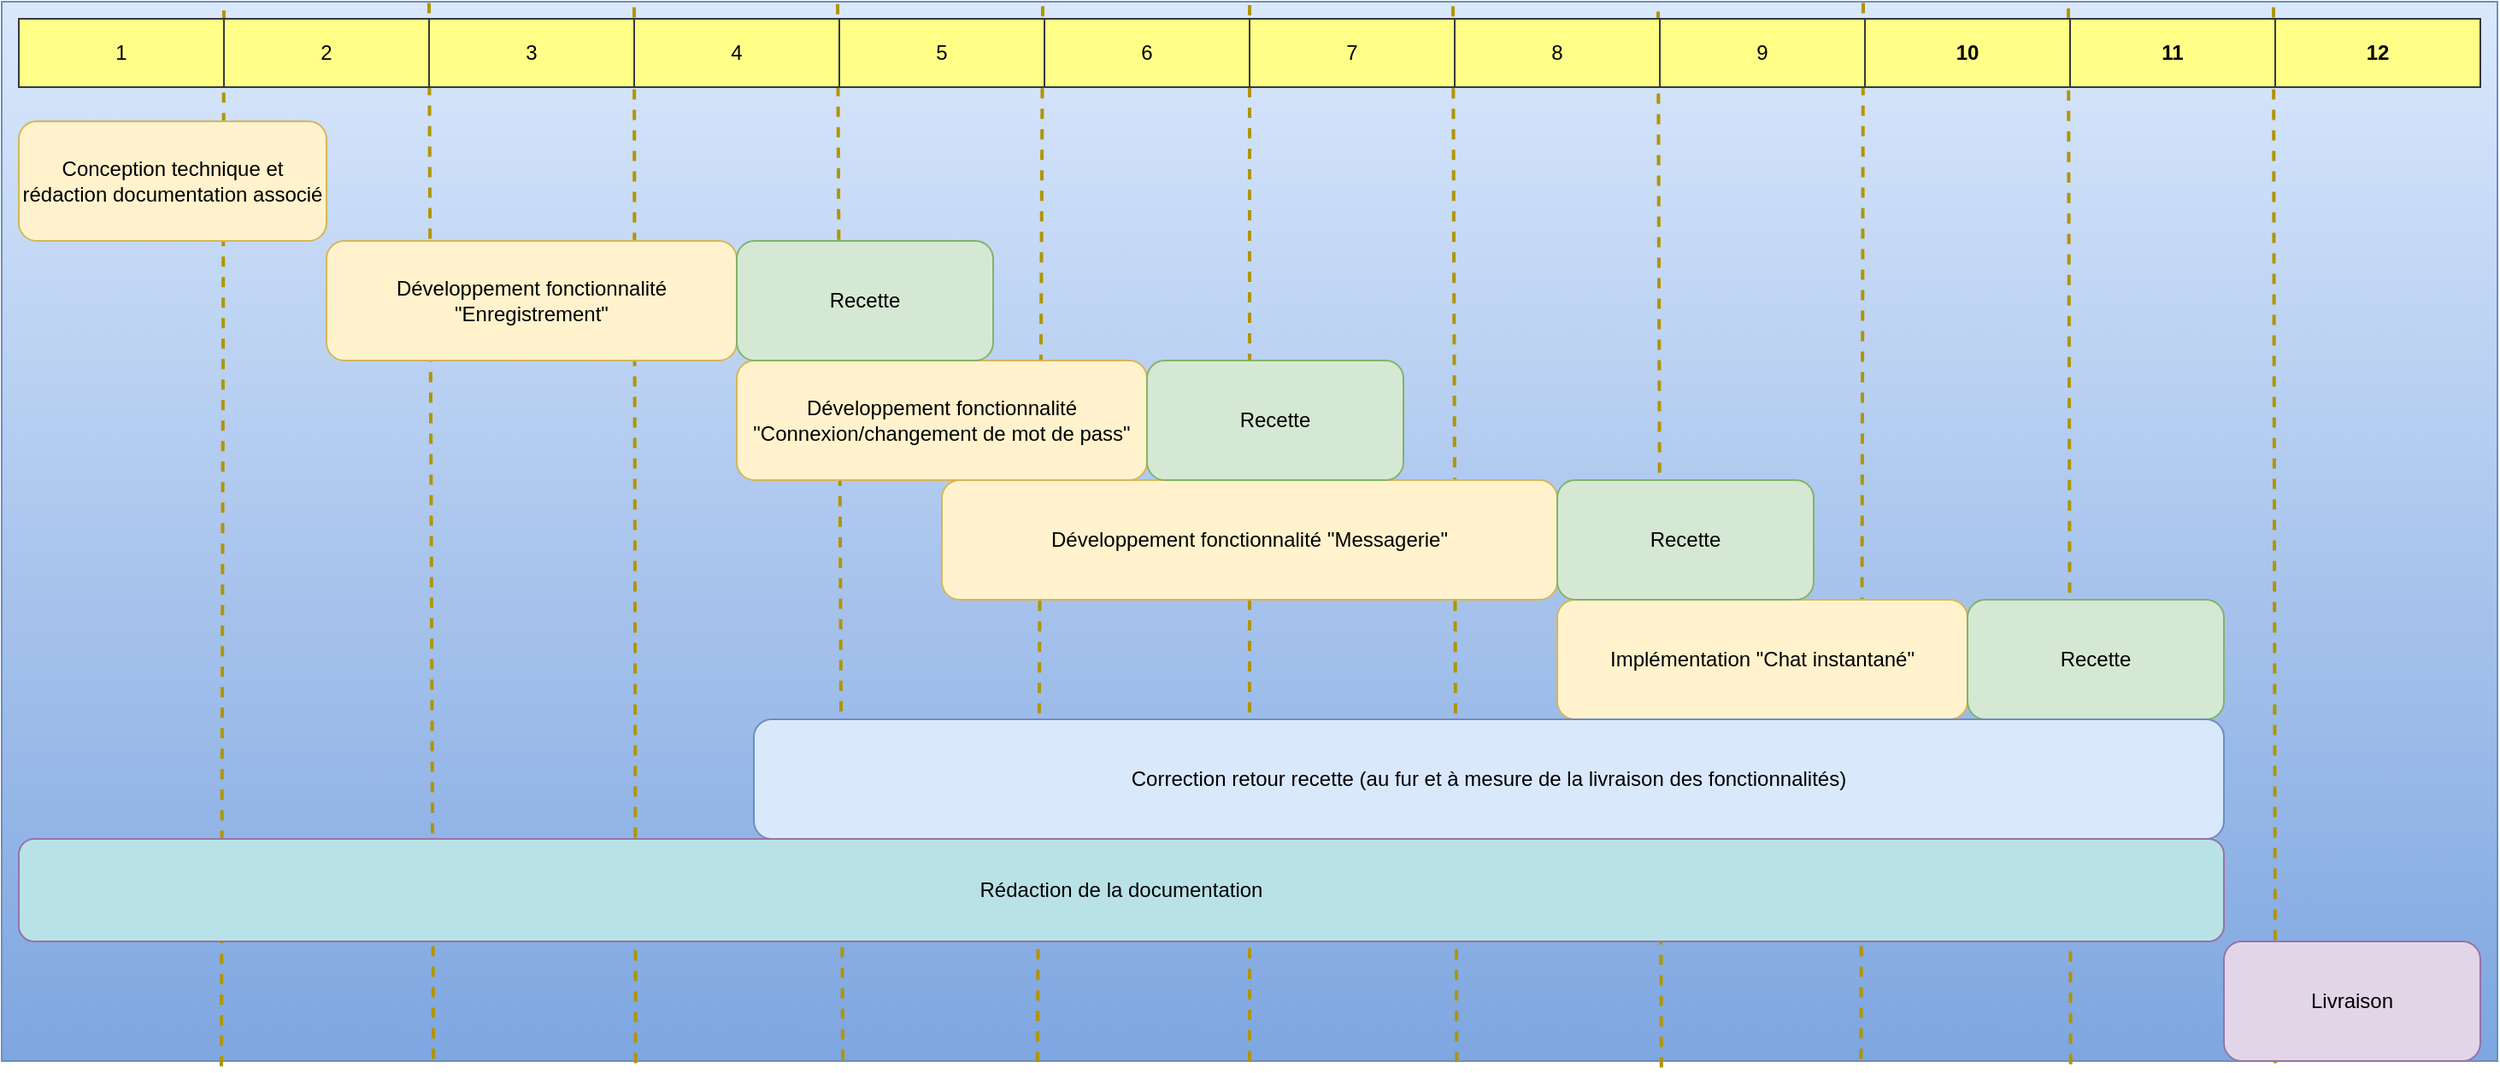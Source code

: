 <mxfile version="13.7.9" type="device"><diagram name="Page-1" id="9361dd3d-8414-5efd-6122-117bd74ce7a7"><mxGraphModel dx="2922" dy="943" grid="1" gridSize="10" guides="1" tooltips="1" connect="1" arrows="1" fold="1" page="0" pageScale="1.5" pageWidth="826" pageHeight="1169" background="#ffffff" math="0" shadow="0"><root><mxCell id="0"/><mxCell id="1" parent="0"/><mxCell id="pq1y7pK4xxvNMtRS6lMM-106" value="" style="rounded=0;whiteSpace=wrap;html=1;fillColor=#dae8fc;strokeColor=#6c8ebf;gradientColor=#7ea6e0;" vertex="1" parent="1"><mxGeometry x="-810" y="150" width="1460" height="620" as="geometry"/></mxCell><mxCell id="pq1y7pK4xxvNMtRS6lMM-121" value="" style="endArrow=none;dashed=1;html=1;strokeWidth=2;fillColor=#e3c800;strokeColor=#B09500;exitX=0.415;exitY=1.001;exitDx=0;exitDy=0;exitPerimeter=0;" edge="1" parent="1" source="pq1y7pK4xxvNMtRS6lMM-106"><mxGeometry width="50" height="50" relative="1" as="geometry"><mxPoint x="-201" y="670" as="sourcePoint"/><mxPoint x="-201" y="150" as="targetPoint"/></mxGeometry></mxCell><mxCell id="pq1y7pK4xxvNMtRS6lMM-122" value="" style="endArrow=none;dashed=1;html=1;strokeWidth=2;fillColor=#e3c800;strokeColor=#B09500;exitX=0.5;exitY=1;exitDx=0;exitDy=0;" edge="1" parent="1" source="pq1y7pK4xxvNMtRS6lMM-106"><mxGeometry width="50" height="50" relative="1" as="geometry"><mxPoint x="-80" y="670" as="sourcePoint"/><mxPoint x="-80" y="150" as="targetPoint"/></mxGeometry></mxCell><mxCell id="pq1y7pK4xxvNMtRS6lMM-123" value="" style="endArrow=none;dashed=1;html=1;strokeWidth=2;fillColor=#e3c800;strokeColor=#B09500;exitX=0.583;exitY=1.001;exitDx=0;exitDy=0;exitPerimeter=0;" edge="1" parent="1" source="pq1y7pK4xxvNMtRS6lMM-106"><mxGeometry width="50" height="50" relative="1" as="geometry"><mxPoint x="39" y="670" as="sourcePoint"/><mxPoint x="39" y="150" as="targetPoint"/></mxGeometry></mxCell><mxCell id="pq1y7pK4xxvNMtRS6lMM-124" value="" style="endArrow=none;dashed=1;html=1;strokeWidth=2;fillColor=#e3c800;strokeColor=#B09500;exitX=0.665;exitY=1.006;exitDx=0;exitDy=0;exitPerimeter=0;" edge="1" parent="1" source="pq1y7pK4xxvNMtRS6lMM-106"><mxGeometry width="50" height="50" relative="1" as="geometry"><mxPoint x="159" y="670" as="sourcePoint"/><mxPoint x="159" y="150" as="targetPoint"/></mxGeometry></mxCell><mxCell id="pq1y7pK4xxvNMtRS6lMM-125" value="" style="endArrow=none;dashed=1;html=1;strokeWidth=2;fillColor=#e3c800;strokeColor=#B09500;exitX=0.745;exitY=0.998;exitDx=0;exitDy=0;exitPerimeter=0;" edge="1" parent="1" source="pq1y7pK4xxvNMtRS6lMM-106"><mxGeometry width="50" height="50" relative="1" as="geometry"><mxPoint x="279" y="670" as="sourcePoint"/><mxPoint x="279" y="150" as="targetPoint"/></mxGeometry></mxCell><mxCell id="pq1y7pK4xxvNMtRS6lMM-126" value="" style="endArrow=none;dashed=1;html=1;strokeWidth=2;fillColor=#e3c800;strokeColor=#B09500;exitX=0.829;exitY=1.003;exitDx=0;exitDy=0;exitPerimeter=0;" edge="1" parent="1" source="pq1y7pK4xxvNMtRS6lMM-106"><mxGeometry width="50" height="50" relative="1" as="geometry"><mxPoint x="399" y="670" as="sourcePoint"/><mxPoint x="399" y="150" as="targetPoint"/></mxGeometry></mxCell><mxCell id="pq1y7pK4xxvNMtRS6lMM-127" value="" style="endArrow=none;dashed=1;html=1;strokeWidth=2;fillColor=#e3c800;strokeColor=#B09500;exitX=0.911;exitY=1.002;exitDx=0;exitDy=0;exitPerimeter=0;" edge="1" parent="1" source="pq1y7pK4xxvNMtRS6lMM-106"><mxGeometry width="50" height="50" relative="1" as="geometry"><mxPoint x="519" y="670" as="sourcePoint"/><mxPoint x="519" y="150" as="targetPoint"/></mxGeometry></mxCell><mxCell id="pq1y7pK4xxvNMtRS6lMM-120" value="" style="endArrow=none;dashed=1;html=1;strokeWidth=2;fillColor=#e3c800;strokeColor=#B09500;exitX=0.337;exitY=0.999;exitDx=0;exitDy=0;exitPerimeter=0;" edge="1" parent="1" source="pq1y7pK4xxvNMtRS6lMM-106"><mxGeometry width="50" height="50" relative="1" as="geometry"><mxPoint x="-321" y="670" as="sourcePoint"/><mxPoint x="-321" y="150" as="targetPoint"/></mxGeometry></mxCell><mxCell id="pq1y7pK4xxvNMtRS6lMM-119" value="" style="endArrow=none;dashed=1;html=1;strokeWidth=2;fillColor=#e3c800;strokeColor=#B09500;exitX=0.254;exitY=1.002;exitDx=0;exitDy=0;exitPerimeter=0;" edge="1" parent="1" source="pq1y7pK4xxvNMtRS6lMM-106"><mxGeometry width="50" height="50" relative="1" as="geometry"><mxPoint x="-440" y="670" as="sourcePoint"/><mxPoint x="-440" y="150" as="targetPoint"/></mxGeometry></mxCell><mxCell id="pq1y7pK4xxvNMtRS6lMM-118" value="" style="endArrow=none;dashed=1;html=1;strokeWidth=2;fillColor=#e3c800;strokeColor=#B09500;exitX=0.173;exitY=0.998;exitDx=0;exitDy=0;exitPerimeter=0;" edge="1" parent="1" source="pq1y7pK4xxvNMtRS6lMM-106"><mxGeometry width="50" height="50" relative="1" as="geometry"><mxPoint x="-560" y="670" as="sourcePoint"/><mxPoint x="-560" y="150" as="targetPoint"/></mxGeometry></mxCell><mxCell id="pq1y7pK4xxvNMtRS6lMM-117" value="" style="endArrow=none;dashed=1;html=1;strokeWidth=2;fillColor=#e3c800;strokeColor=#B09500;exitX=0.088;exitY=1.005;exitDx=0;exitDy=0;exitPerimeter=0;" edge="1" parent="1" source="pq1y7pK4xxvNMtRS6lMM-106"><mxGeometry width="50" height="50" relative="1" as="geometry"><mxPoint x="-680" y="670" as="sourcePoint"/><mxPoint x="-680" y="150" as="targetPoint"/></mxGeometry></mxCell><mxCell id="pq1y7pK4xxvNMtRS6lMM-91" value="1" style="rounded=0;whiteSpace=wrap;html=1;fillColor=#ffff88;strokeColor=#36393d;" vertex="1" parent="1"><mxGeometry x="-800" y="160" width="120" height="40" as="geometry"/></mxCell><mxCell id="pq1y7pK4xxvNMtRS6lMM-95" value="2" style="rounded=0;whiteSpace=wrap;html=1;fillColor=#ffff88;strokeColor=#36393d;" vertex="1" parent="1"><mxGeometry x="-680" y="160" width="120" height="40" as="geometry"/></mxCell><mxCell id="pq1y7pK4xxvNMtRS6lMM-96" value="3" style="rounded=0;whiteSpace=wrap;html=1;fillColor=#ffff88;strokeColor=#36393d;" vertex="1" parent="1"><mxGeometry x="-560" y="160" width="120" height="40" as="geometry"/></mxCell><mxCell id="pq1y7pK4xxvNMtRS6lMM-97" value="4" style="rounded=0;whiteSpace=wrap;html=1;fillColor=#ffff88;strokeColor=#36393d;" vertex="1" parent="1"><mxGeometry x="-440" y="160" width="120" height="40" as="geometry"/></mxCell><mxCell id="pq1y7pK4xxvNMtRS6lMM-98" value="5" style="rounded=0;whiteSpace=wrap;html=1;fillColor=#ffff88;strokeColor=#36393d;" vertex="1" parent="1"><mxGeometry x="-320" y="160" width="120" height="40" as="geometry"/></mxCell><mxCell id="pq1y7pK4xxvNMtRS6lMM-99" value="6" style="rounded=0;whiteSpace=wrap;html=1;fillColor=#ffff88;strokeColor=#36393d;" vertex="1" parent="1"><mxGeometry x="-200" y="160" width="120" height="40" as="geometry"/></mxCell><mxCell id="pq1y7pK4xxvNMtRS6lMM-100" value="7" style="rounded=0;whiteSpace=wrap;html=1;fillColor=#ffff88;strokeColor=#36393d;" vertex="1" parent="1"><mxGeometry x="-80" y="160" width="120" height="40" as="geometry"/></mxCell><mxCell id="pq1y7pK4xxvNMtRS6lMM-101" value="8" style="rounded=0;whiteSpace=wrap;html=1;fillColor=#ffff88;strokeColor=#36393d;" vertex="1" parent="1"><mxGeometry x="40" y="160" width="120" height="40" as="geometry"/></mxCell><mxCell id="pq1y7pK4xxvNMtRS6lMM-102" value="9" style="rounded=0;whiteSpace=wrap;html=1;fillColor=#ffff88;strokeColor=#36393d;" vertex="1" parent="1"><mxGeometry x="160" y="160" width="120" height="40" as="geometry"/></mxCell><mxCell id="pq1y7pK4xxvNMtRS6lMM-103" value="10" style="rounded=0;whiteSpace=wrap;html=1;fontStyle=1;fillColor=#ffff88;strokeColor=#36393d;" vertex="1" parent="1"><mxGeometry x="280" y="160" width="120" height="40" as="geometry"/></mxCell><mxCell id="pq1y7pK4xxvNMtRS6lMM-104" value="11" style="rounded=0;whiteSpace=wrap;html=1;fontStyle=1;fillColor=#ffff88;strokeColor=#36393d;" vertex="1" parent="1"><mxGeometry x="400" y="160" width="120" height="40" as="geometry"/></mxCell><mxCell id="pq1y7pK4xxvNMtRS6lMM-105" value="12" style="rounded=0;whiteSpace=wrap;html=1;fontStyle=1;fillColor=#ffff88;strokeColor=#36393d;" vertex="1" parent="1"><mxGeometry x="520" y="160" width="120" height="40" as="geometry"/></mxCell><mxCell id="pq1y7pK4xxvNMtRS6lMM-107" value="Conception technique et rédaction documentation associé" style="rounded=1;whiteSpace=wrap;html=1;fillColor=#fff2cc;strokeColor=#d6b656;" vertex="1" parent="1"><mxGeometry x="-800" y="220" width="180" height="70" as="geometry"/></mxCell><mxCell id="pq1y7pK4xxvNMtRS6lMM-108" value="Développement fonctionnalité &quot;Enregistrement&quot;" style="rounded=1;whiteSpace=wrap;html=1;fillColor=#fff2cc;strokeColor=#d6b656;" vertex="1" parent="1"><mxGeometry x="-620" y="290" width="240" height="70" as="geometry"/></mxCell><mxCell id="pq1y7pK4xxvNMtRS6lMM-109" value="Développement fonctionnalité &quot;Connexion/changement de mot de pass&quot;" style="rounded=1;whiteSpace=wrap;html=1;fillColor=#fff2cc;strokeColor=#d6b656;" vertex="1" parent="1"><mxGeometry x="-380" y="360" width="240" height="70" as="geometry"/></mxCell><mxCell id="pq1y7pK4xxvNMtRS6lMM-110" value="Développement fonctionnalité &quot;Messagerie&quot;" style="rounded=1;whiteSpace=wrap;html=1;fillColor=#fff2cc;strokeColor=#d6b656;" vertex="1" parent="1"><mxGeometry x="-260" y="430" width="360" height="70" as="geometry"/></mxCell><mxCell id="pq1y7pK4xxvNMtRS6lMM-111" value="Implémentation &quot;Chat instantané&quot;" style="rounded=1;whiteSpace=wrap;html=1;fillColor=#fff2cc;strokeColor=#d6b656;" vertex="1" parent="1"><mxGeometry x="100" y="500" width="240" height="70" as="geometry"/></mxCell><mxCell id="pq1y7pK4xxvNMtRS6lMM-112" value="Recette" style="rounded=1;whiteSpace=wrap;html=1;fillColor=#d5e8d4;strokeColor=#82b366;" vertex="1" parent="1"><mxGeometry x="-380" y="290" width="150" height="70" as="geometry"/></mxCell><mxCell id="pq1y7pK4xxvNMtRS6lMM-113" value="Recette" style="rounded=1;whiteSpace=wrap;html=1;fillColor=#d5e8d4;strokeColor=#82b366;" vertex="1" parent="1"><mxGeometry x="-140" y="360" width="150" height="70" as="geometry"/></mxCell><mxCell id="pq1y7pK4xxvNMtRS6lMM-114" value="Recette" style="rounded=1;whiteSpace=wrap;html=1;fillColor=#d5e8d4;strokeColor=#82b366;" vertex="1" parent="1"><mxGeometry x="100" y="430" width="150" height="70" as="geometry"/></mxCell><mxCell id="pq1y7pK4xxvNMtRS6lMM-115" value="Recette" style="rounded=1;whiteSpace=wrap;html=1;fillColor=#d5e8d4;strokeColor=#82b366;" vertex="1" parent="1"><mxGeometry x="340" y="500" width="150" height="70" as="geometry"/></mxCell><mxCell id="pq1y7pK4xxvNMtRS6lMM-116" value="Correction retour recette (au fur et à mesure de la livraison des fonctionnalités)" style="rounded=1;whiteSpace=wrap;html=1;fillColor=#dae8fc;strokeColor=#6c8ebf;" vertex="1" parent="1"><mxGeometry x="-370" y="570" width="860" height="70" as="geometry"/></mxCell><mxCell id="pq1y7pK4xxvNMtRS6lMM-128" value="Livraison" style="rounded=1;whiteSpace=wrap;html=1;fillColor=#e1d5e7;strokeColor=#9673a6;" vertex="1" parent="1"><mxGeometry x="490" y="700" width="150" height="70" as="geometry"/></mxCell><mxCell id="pq1y7pK4xxvNMtRS6lMM-129" value="Rédaction de la documentation" style="rounded=1;whiteSpace=wrap;html=1;strokeColor=#9673a6;fillColor=#B9E2E7;" vertex="1" parent="1"><mxGeometry x="-800" y="640" width="1290" height="60" as="geometry"/></mxCell></root></mxGraphModel></diagram></mxfile>